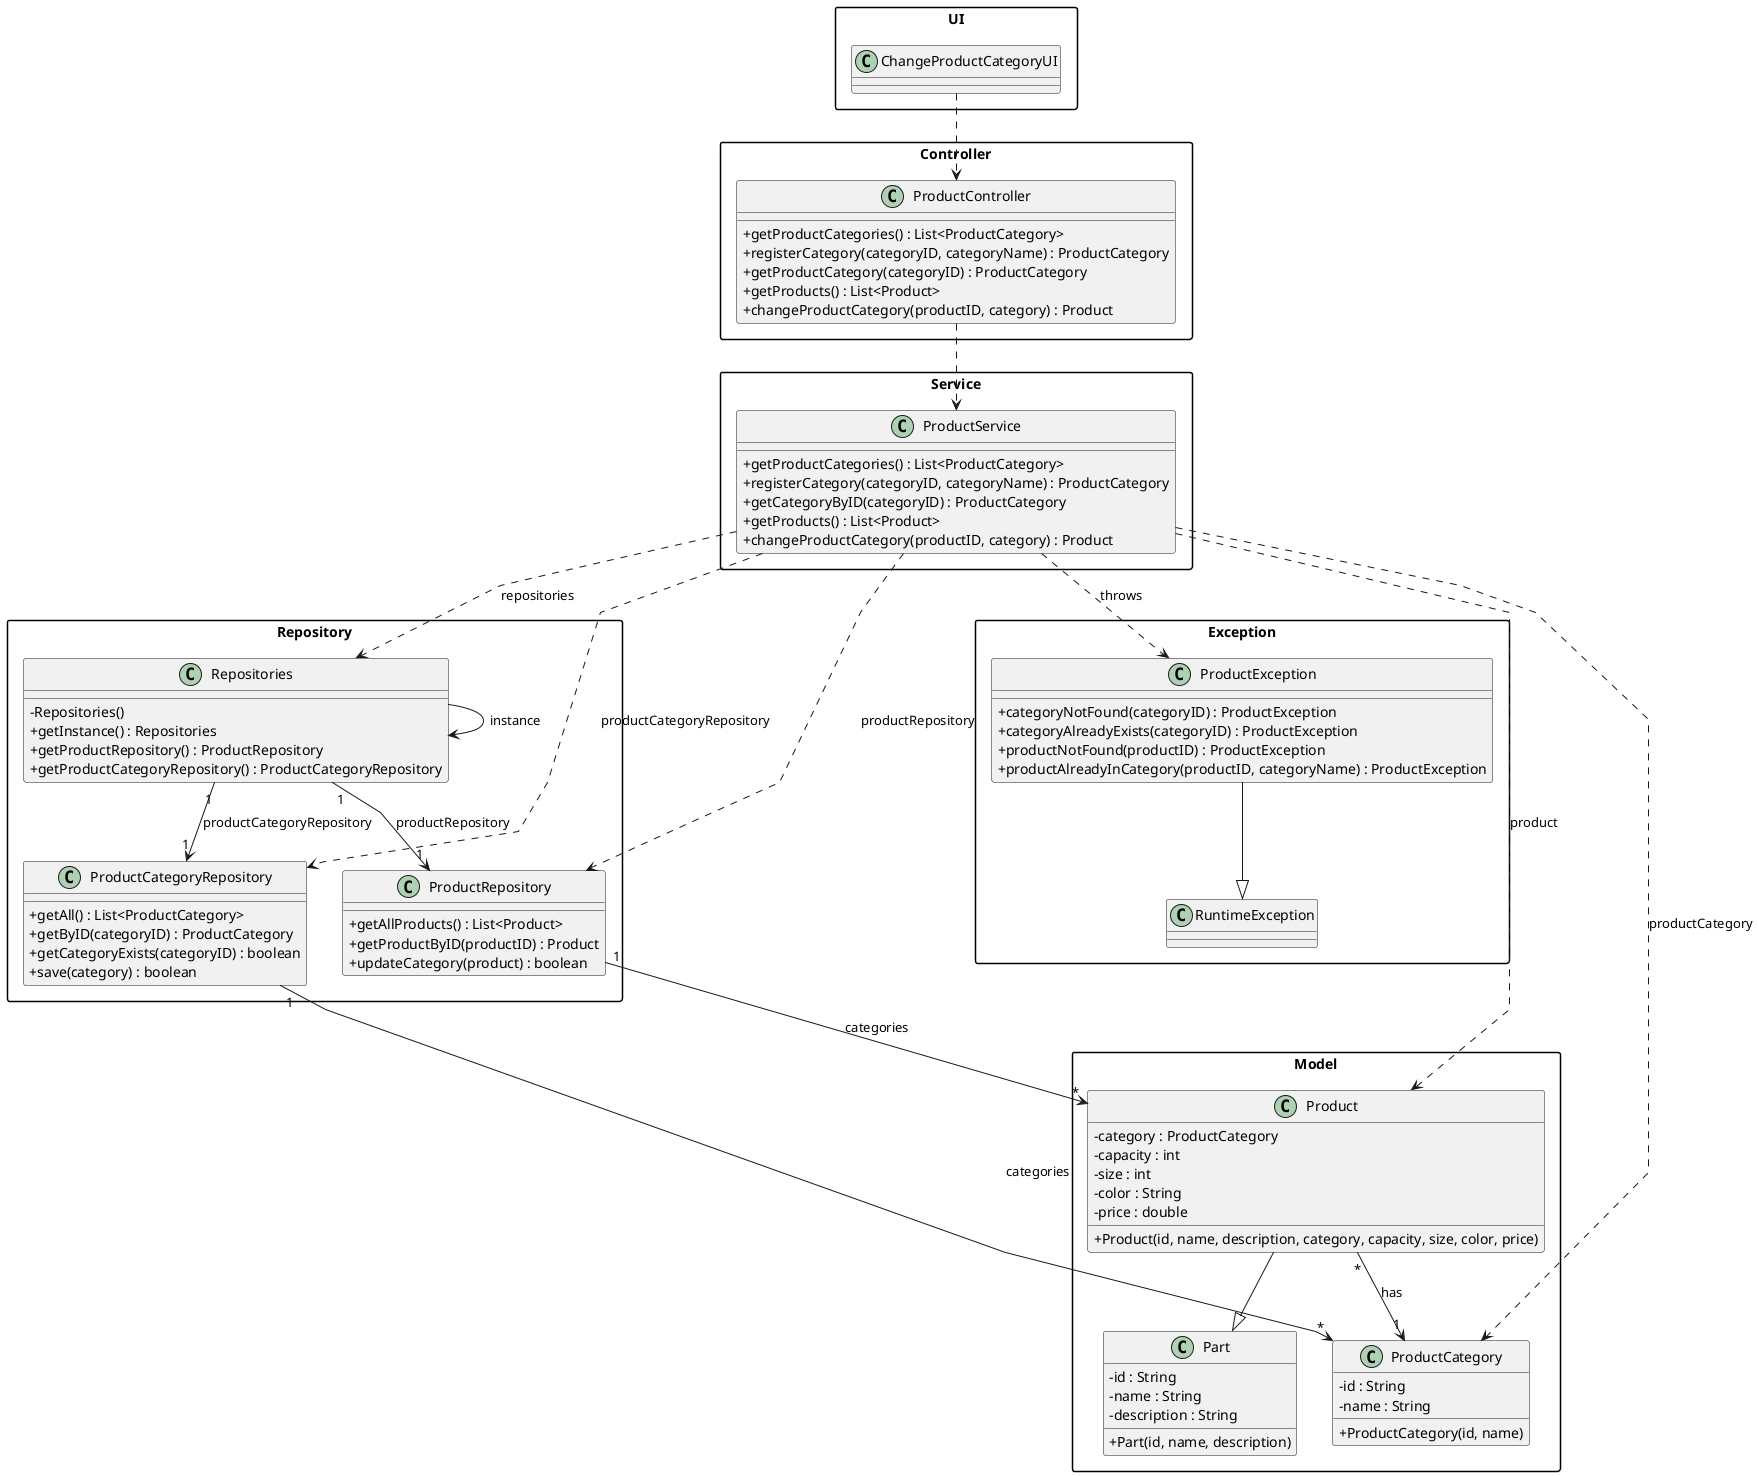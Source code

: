 @startuml
skinparam packageStyle rectangle
skinparam shadowing false
skinparam linetype polyline
skinparam classAttributeIconSize 0

package "UI" {
    class ChangeProductCategoryUI {
    }
}

package "Controller" {
    class ProductController {
        +getProductCategories() : List<ProductCategory>
        +registerCategory(categoryID, categoryName) : ProductCategory
        +getProductCategory(categoryID) : ProductCategory
        +getProducts() : List<Product>
        +changeProductCategory(productID, category) : Product
    }
}

package "Service" {
    class ProductService {
        +getProductCategories() : List<ProductCategory>
        +registerCategory(categoryID, categoryName) : ProductCategory
        +getCategoryByID(categoryID) : ProductCategory
        +getProducts() : List<Product>
        +changeProductCategory(productID, category) : Product
    }
}

package "Repository" {
    class Repositories {
        -Repositories()
        +getInstance() : Repositories
        +getProductRepository() : ProductRepository
        +getProductCategoryRepository() : ProductCategoryRepository
    }

    class ProductCategoryRepository {
        +getAll() : List<ProductCategory>
        +getByID(categoryID) : ProductCategory
        +getCategoryExists(categoryID) : boolean
        +save(category) : boolean
    }

    class ProductRepository {
        +getAllProducts() : List<Product>
        +getProductByID(productID) : Product
        +updateCategory(product) : boolean
    }
}

package "Model" {
    class Part {
        -id : String
        -name : String
        -description : String
        +Part(id, name, description)
    }

    class Product {
        -category : ProductCategory
        -capacity : int
        -size : int
        -color : String
        -price : double
        +Product(id, name, description, category, capacity, size, color, price)
    }

    class ProductCategory {
        -id : String
        -name : String
        +ProductCategory(id, name)
    }
}

package "Exception" {
    class ProductException {
        +categoryNotFound(categoryID) : ProductException
        +categoryAlreadyExists(categoryID) : ProductException
        +productNotFound(productID) : ProductException
        +productAlreadyInCategory(productID, categoryName) : ProductException
    }

    class RuntimeException
}

ChangeProductCategoryUI ..> ProductController
ProductController ..> ProductService
ProductService ..> Repositories : repositories
ProductService ..> ProductRepository : productRepository
ProductService ..> ProductCategoryRepository : productCategoryRepository
ProductService ..> Product : product
ProductService ..> ProductCategory : productCategory
Repositories --> Repositories : instance
Repositories "1" --> "1" ProductRepository : productRepository
Repositories "1" --> "1" ProductCategoryRepository : productCategoryRepository
ProductRepository "1" --> "*" Product : categories
ProductCategoryRepository "1" --> "*" ProductCategory : categories
Product "*" --> "1" ProductCategory : has
Product --|> Part
ProductService ..> ProductException : throws
ProductException --|> RuntimeException

@enduml
